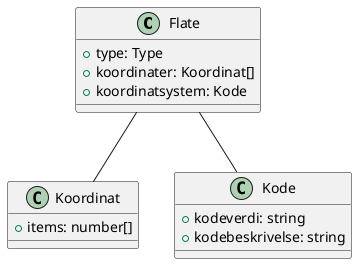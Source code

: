 @startuml
class Flate {
    +type: Type
    +koordinater: Koordinat[]
    +koordinatsystem: Kode
}

Flate -- Koordinat
Flate -- Kode

class Koordinat {
    +items: number[]
}

class Kode {
    +kodeverdi: string
    +kodebeskrivelse: string
}

@enduml
